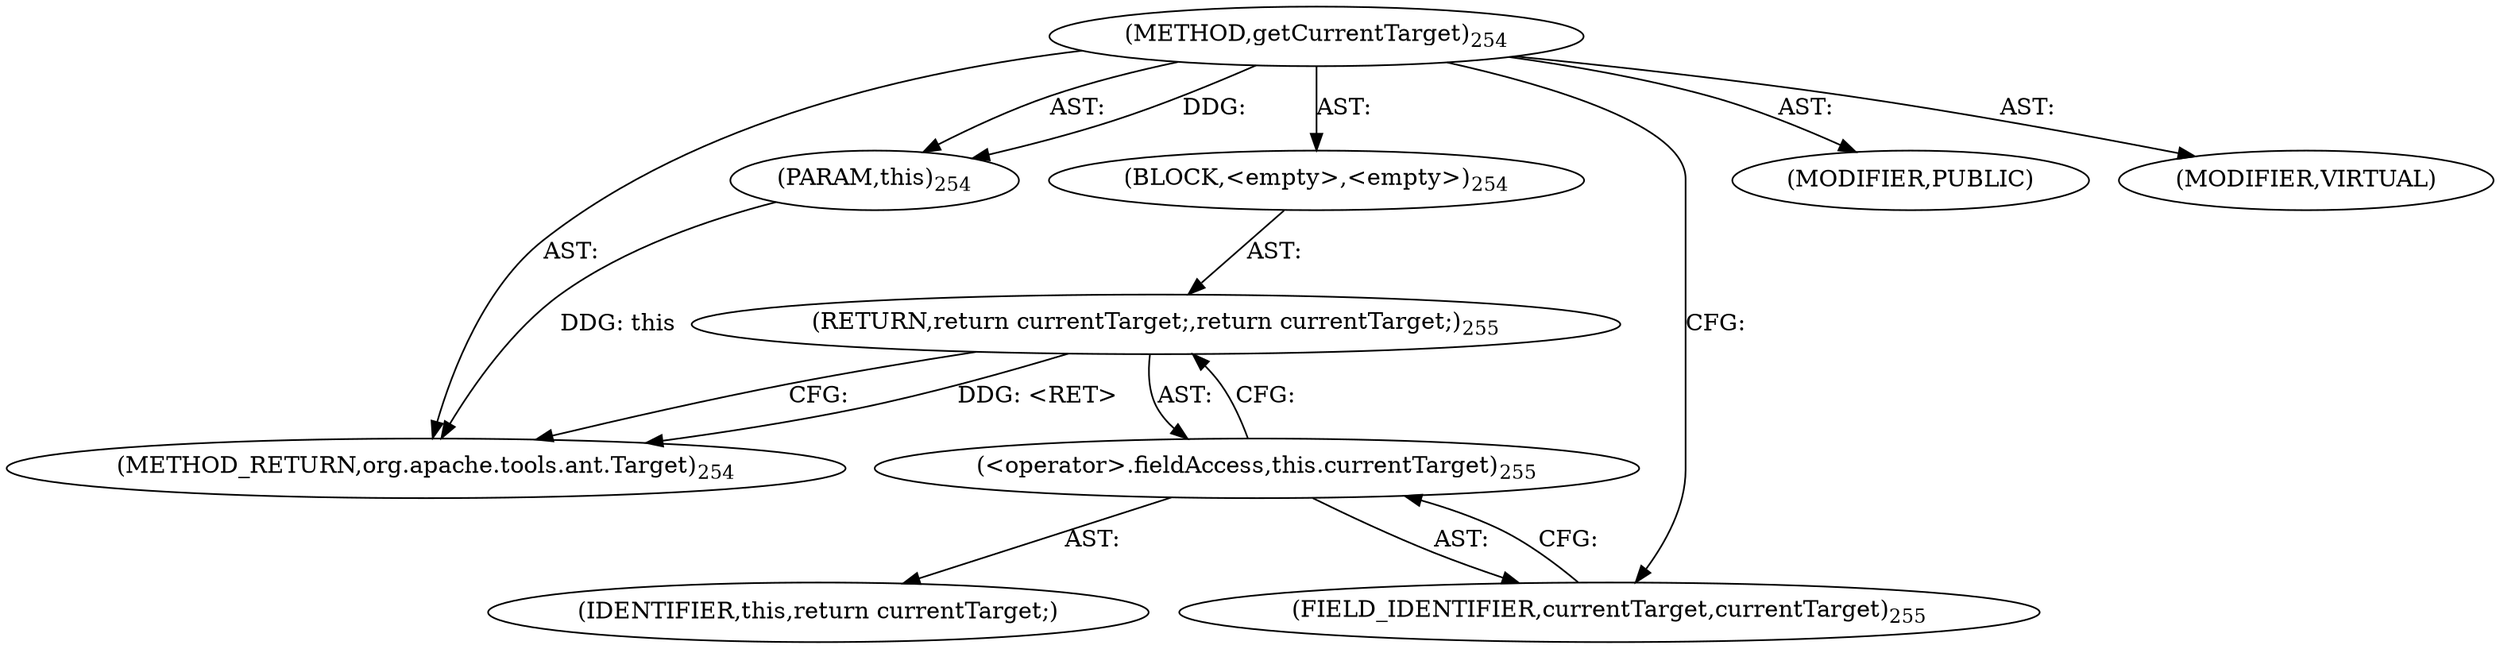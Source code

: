 digraph "getCurrentTarget" {  
"111669149709" [label = <(METHOD,getCurrentTarget)<SUB>254</SUB>> ]
"115964117014" [label = <(PARAM,this)<SUB>254</SUB>> ]
"25769803792" [label = <(BLOCK,&lt;empty&gt;,&lt;empty&gt;)<SUB>254</SUB>> ]
"146028888073" [label = <(RETURN,return currentTarget;,return currentTarget;)<SUB>255</SUB>> ]
"30064771152" [label = <(&lt;operator&gt;.fieldAccess,this.currentTarget)<SUB>255</SUB>> ]
"68719476784" [label = <(IDENTIFIER,this,return currentTarget;)> ]
"55834574884" [label = <(FIELD_IDENTIFIER,currentTarget,currentTarget)<SUB>255</SUB>> ]
"133143986213" [label = <(MODIFIER,PUBLIC)> ]
"133143986214" [label = <(MODIFIER,VIRTUAL)> ]
"128849018893" [label = <(METHOD_RETURN,org.apache.tools.ant.Target)<SUB>254</SUB>> ]
  "111669149709" -> "115964117014"  [ label = "AST: "] 
  "111669149709" -> "25769803792"  [ label = "AST: "] 
  "111669149709" -> "133143986213"  [ label = "AST: "] 
  "111669149709" -> "133143986214"  [ label = "AST: "] 
  "111669149709" -> "128849018893"  [ label = "AST: "] 
  "25769803792" -> "146028888073"  [ label = "AST: "] 
  "146028888073" -> "30064771152"  [ label = "AST: "] 
  "30064771152" -> "68719476784"  [ label = "AST: "] 
  "30064771152" -> "55834574884"  [ label = "AST: "] 
  "146028888073" -> "128849018893"  [ label = "CFG: "] 
  "30064771152" -> "146028888073"  [ label = "CFG: "] 
  "55834574884" -> "30064771152"  [ label = "CFG: "] 
  "111669149709" -> "55834574884"  [ label = "CFG: "] 
  "146028888073" -> "128849018893"  [ label = "DDG: &lt;RET&gt;"] 
  "115964117014" -> "128849018893"  [ label = "DDG: this"] 
  "111669149709" -> "115964117014"  [ label = "DDG: "] 
}
